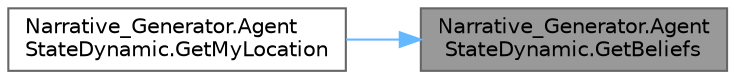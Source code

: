 digraph "Narrative_Generator.AgentStateDynamic.GetBeliefs"
{
 // LATEX_PDF_SIZE
  bgcolor="transparent";
  edge [fontname=Helvetica,fontsize=10,labelfontname=Helvetica,labelfontsize=10];
  node [fontname=Helvetica,fontsize=10,shape=box,height=0.2,width=0.4];
  rankdir="RL";
  Node1 [label="Narrative_Generator.Agent\lStateDynamic.GetBeliefs",height=0.2,width=0.4,color="gray40", fillcolor="grey60", style="filled", fontcolor="black",tooltip="The method allows to receive information about the agent's beliefs about the storyworld (environment)..."];
  Node1 -> Node2 [dir="back",color="steelblue1",style="solid"];
  Node2 [label="Narrative_Generator.Agent\lStateDynamic.GetMyLocation",height=0.2,width=0.4,color="grey40", fillcolor="white", style="filled",URL="$class_narrative___generator_1_1_agent_state_dynamic.html#aca05f9699fa13ea515688c4612ec4968",tooltip="Returns information about the location in which this agent is located (according to his beliefs)."];
}
